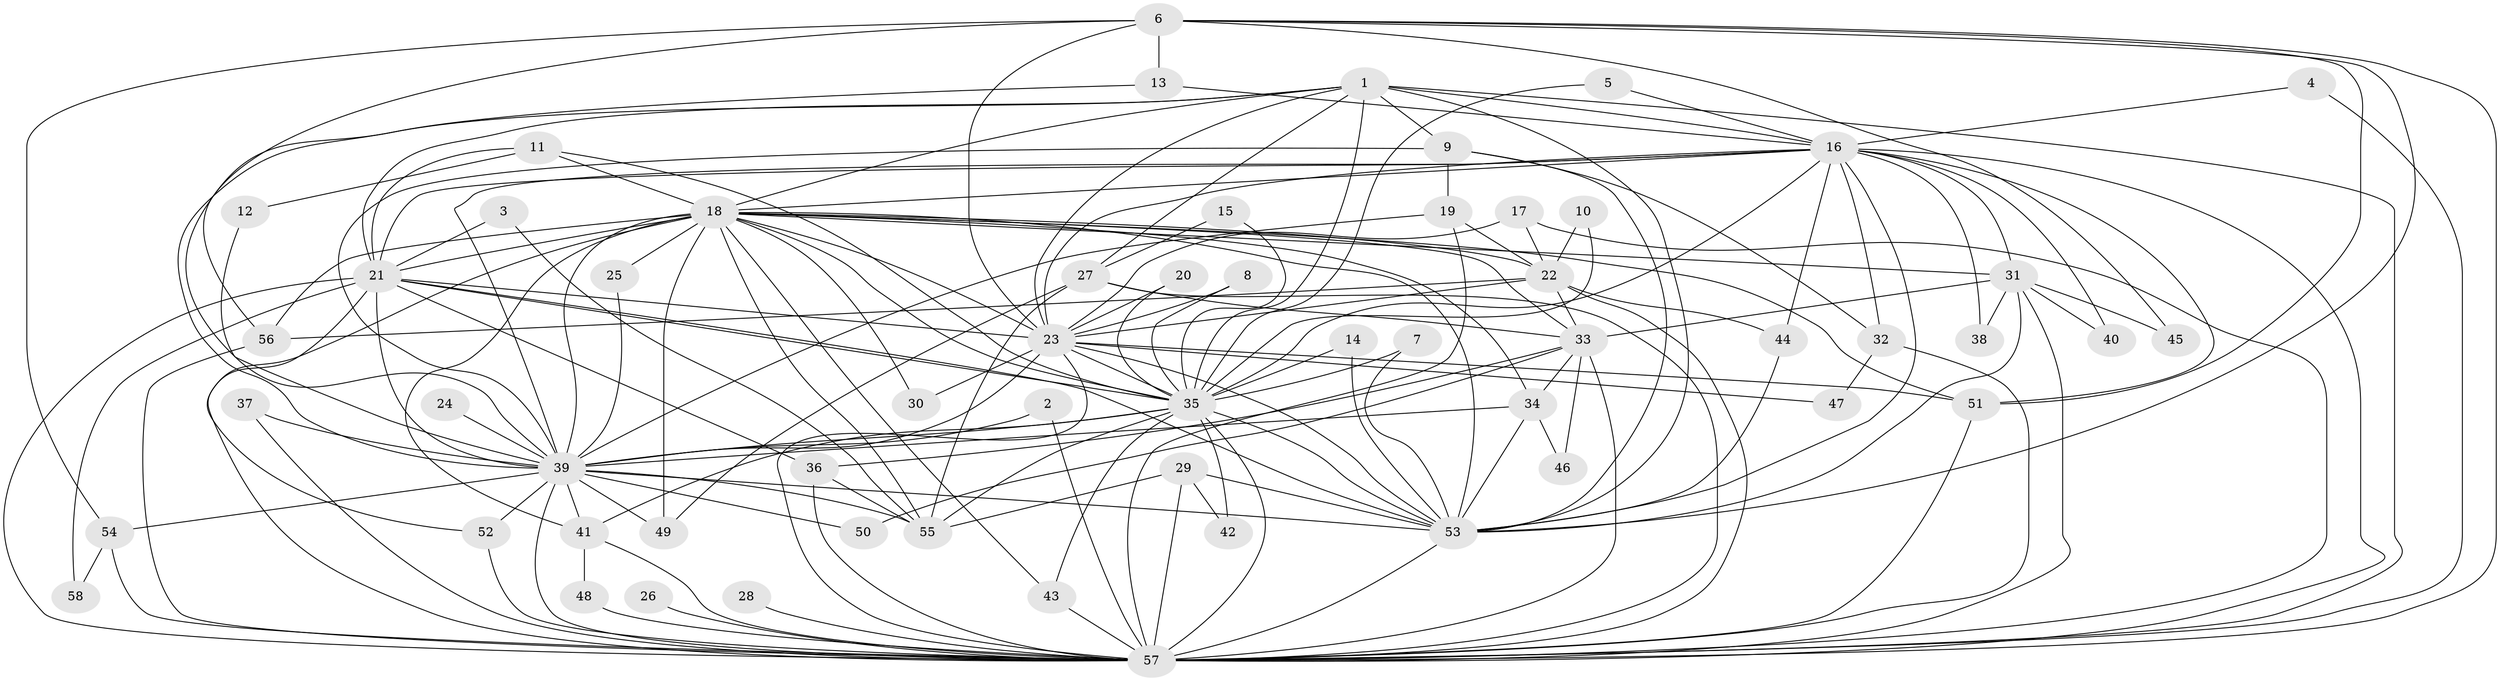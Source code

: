 // original degree distribution, {15: 0.008695652173913044, 26: 0.008695652173913044, 28: 0.008695652173913044, 20: 0.017391304347826087, 18: 0.008695652173913044, 25: 0.02608695652173913, 11: 0.008695652173913044, 10: 0.008695652173913044, 2: 0.5217391304347826, 7: 0.02608695652173913, 6: 0.008695652173913044, 4: 0.1391304347826087, 5: 0.017391304347826087, 3: 0.19130434782608696}
// Generated by graph-tools (version 1.1) at 2025/49/03/09/25 03:49:35]
// undirected, 58 vertices, 164 edges
graph export_dot {
graph [start="1"]
  node [color=gray90,style=filled];
  1;
  2;
  3;
  4;
  5;
  6;
  7;
  8;
  9;
  10;
  11;
  12;
  13;
  14;
  15;
  16;
  17;
  18;
  19;
  20;
  21;
  22;
  23;
  24;
  25;
  26;
  27;
  28;
  29;
  30;
  31;
  32;
  33;
  34;
  35;
  36;
  37;
  38;
  39;
  40;
  41;
  42;
  43;
  44;
  45;
  46;
  47;
  48;
  49;
  50;
  51;
  52;
  53;
  54;
  55;
  56;
  57;
  58;
  1 -- 9 [weight=1.0];
  1 -- 16 [weight=1.0];
  1 -- 18 [weight=1.0];
  1 -- 21 [weight=1.0];
  1 -- 23 [weight=1.0];
  1 -- 27 [weight=1.0];
  1 -- 35 [weight=1.0];
  1 -- 39 [weight=1.0];
  1 -- 53 [weight=1.0];
  1 -- 57 [weight=2.0];
  2 -- 39 [weight=1.0];
  2 -- 57 [weight=1.0];
  3 -- 21 [weight=1.0];
  3 -- 55 [weight=1.0];
  4 -- 16 [weight=1.0];
  4 -- 57 [weight=1.0];
  5 -- 16 [weight=1.0];
  5 -- 35 [weight=1.0];
  6 -- 13 [weight=1.0];
  6 -- 23 [weight=2.0];
  6 -- 45 [weight=1.0];
  6 -- 51 [weight=1.0];
  6 -- 53 [weight=1.0];
  6 -- 54 [weight=1.0];
  6 -- 56 [weight=1.0];
  6 -- 57 [weight=1.0];
  7 -- 35 [weight=1.0];
  7 -- 53 [weight=1.0];
  8 -- 23 [weight=1.0];
  8 -- 35 [weight=1.0];
  9 -- 19 [weight=1.0];
  9 -- 32 [weight=1.0];
  9 -- 39 [weight=1.0];
  9 -- 53 [weight=1.0];
  10 -- 22 [weight=1.0];
  10 -- 35 [weight=1.0];
  11 -- 12 [weight=1.0];
  11 -- 18 [weight=1.0];
  11 -- 21 [weight=1.0];
  11 -- 35 [weight=1.0];
  12 -- 39 [weight=1.0];
  13 -- 16 [weight=1.0];
  13 -- 39 [weight=1.0];
  14 -- 35 [weight=1.0];
  14 -- 53 [weight=1.0];
  15 -- 27 [weight=1.0];
  15 -- 35 [weight=1.0];
  16 -- 18 [weight=1.0];
  16 -- 21 [weight=1.0];
  16 -- 23 [weight=1.0];
  16 -- 31 [weight=2.0];
  16 -- 32 [weight=1.0];
  16 -- 35 [weight=2.0];
  16 -- 38 [weight=1.0];
  16 -- 39 [weight=1.0];
  16 -- 40 [weight=1.0];
  16 -- 44 [weight=1.0];
  16 -- 51 [weight=1.0];
  16 -- 53 [weight=1.0];
  16 -- 57 [weight=2.0];
  17 -- 22 [weight=1.0];
  17 -- 23 [weight=1.0];
  17 -- 57 [weight=1.0];
  18 -- 21 [weight=2.0];
  18 -- 22 [weight=1.0];
  18 -- 23 [weight=1.0];
  18 -- 25 [weight=1.0];
  18 -- 30 [weight=1.0];
  18 -- 31 [weight=1.0];
  18 -- 33 [weight=1.0];
  18 -- 34 [weight=1.0];
  18 -- 35 [weight=1.0];
  18 -- 39 [weight=2.0];
  18 -- 41 [weight=1.0];
  18 -- 43 [weight=1.0];
  18 -- 49 [weight=2.0];
  18 -- 51 [weight=1.0];
  18 -- 53 [weight=1.0];
  18 -- 55 [weight=1.0];
  18 -- 56 [weight=2.0];
  18 -- 57 [weight=2.0];
  19 -- 22 [weight=1.0];
  19 -- 39 [weight=1.0];
  19 -- 57 [weight=1.0];
  20 -- 23 [weight=1.0];
  20 -- 35 [weight=1.0];
  21 -- 23 [weight=1.0];
  21 -- 35 [weight=1.0];
  21 -- 36 [weight=1.0];
  21 -- 39 [weight=1.0];
  21 -- 52 [weight=1.0];
  21 -- 53 [weight=1.0];
  21 -- 57 [weight=2.0];
  21 -- 58 [weight=1.0];
  22 -- 23 [weight=2.0];
  22 -- 33 [weight=1.0];
  22 -- 44 [weight=1.0];
  22 -- 56 [weight=1.0];
  22 -- 57 [weight=2.0];
  23 -- 30 [weight=1.0];
  23 -- 35 [weight=2.0];
  23 -- 39 [weight=1.0];
  23 -- 47 [weight=1.0];
  23 -- 51 [weight=1.0];
  23 -- 53 [weight=1.0];
  23 -- 57 [weight=2.0];
  24 -- 39 [weight=1.0];
  25 -- 39 [weight=1.0];
  26 -- 57 [weight=1.0];
  27 -- 33 [weight=1.0];
  27 -- 49 [weight=1.0];
  27 -- 55 [weight=1.0];
  27 -- 57 [weight=1.0];
  28 -- 57 [weight=1.0];
  29 -- 42 [weight=1.0];
  29 -- 53 [weight=1.0];
  29 -- 55 [weight=1.0];
  29 -- 57 [weight=2.0];
  31 -- 33 [weight=1.0];
  31 -- 38 [weight=1.0];
  31 -- 40 [weight=1.0];
  31 -- 45 [weight=1.0];
  31 -- 53 [weight=1.0];
  31 -- 57 [weight=1.0];
  32 -- 47 [weight=1.0];
  32 -- 57 [weight=2.0];
  33 -- 34 [weight=1.0];
  33 -- 36 [weight=1.0];
  33 -- 46 [weight=1.0];
  33 -- 50 [weight=1.0];
  33 -- 57 [weight=1.0];
  34 -- 39 [weight=1.0];
  34 -- 46 [weight=1.0];
  34 -- 53 [weight=2.0];
  35 -- 39 [weight=1.0];
  35 -- 41 [weight=1.0];
  35 -- 42 [weight=1.0];
  35 -- 43 [weight=1.0];
  35 -- 53 [weight=1.0];
  35 -- 55 [weight=1.0];
  35 -- 57 [weight=3.0];
  36 -- 55 [weight=1.0];
  36 -- 57 [weight=1.0];
  37 -- 39 [weight=1.0];
  37 -- 57 [weight=1.0];
  39 -- 41 [weight=1.0];
  39 -- 49 [weight=1.0];
  39 -- 50 [weight=1.0];
  39 -- 52 [weight=1.0];
  39 -- 53 [weight=1.0];
  39 -- 54 [weight=3.0];
  39 -- 55 [weight=1.0];
  39 -- 57 [weight=2.0];
  41 -- 48 [weight=1.0];
  41 -- 57 [weight=1.0];
  43 -- 57 [weight=2.0];
  44 -- 53 [weight=1.0];
  48 -- 57 [weight=2.0];
  51 -- 57 [weight=1.0];
  52 -- 57 [weight=1.0];
  53 -- 57 [weight=2.0];
  54 -- 57 [weight=1.0];
  54 -- 58 [weight=1.0];
  56 -- 57 [weight=1.0];
}
